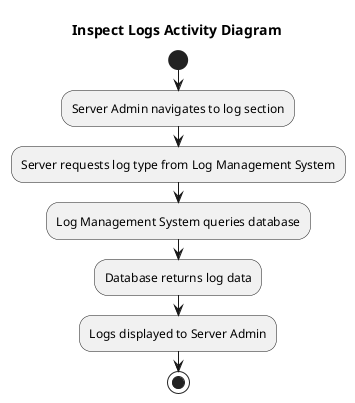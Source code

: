 @startuml
title Inspect Logs Activity Diagram
start
:Server Admin navigates to log section;
:Server requests log type from Log Management System;
:Log Management System queries database;
:Database returns log data;
:Logs displayed to Server Admin;
stop
@enduml